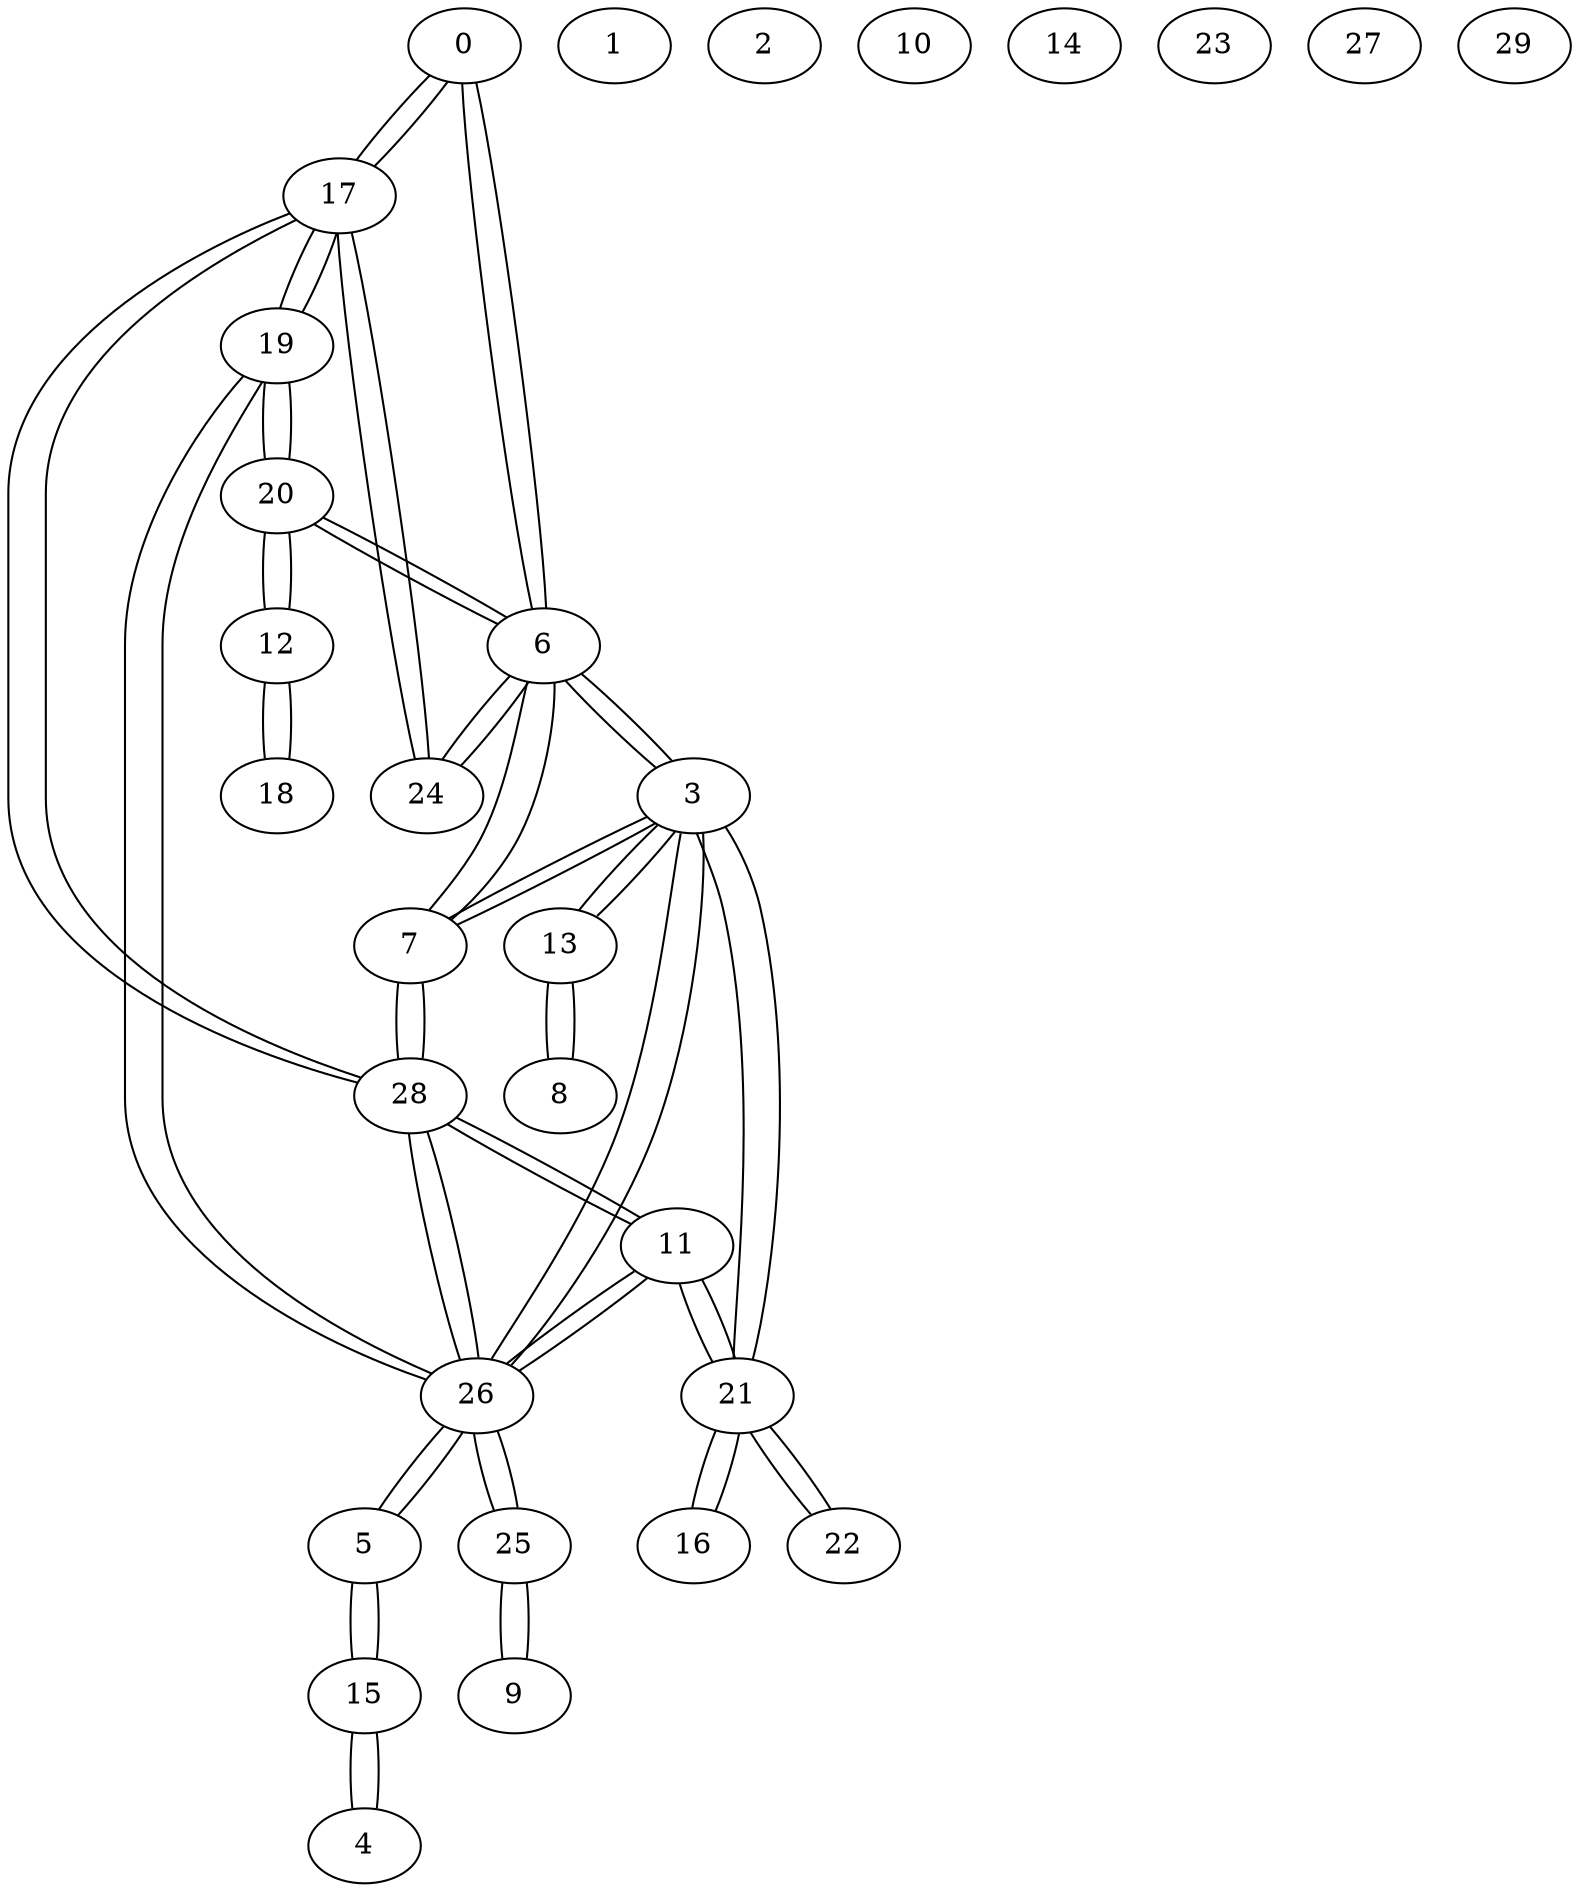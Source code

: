 graph {
0 -- 17 [ distancia=8 ]
0 -- 6 [ distancia=7 ]
1;
2;
3 -- 7 [ distancia=14 ]
3 -- 21 [ distancia=14 ]
3 -- 6 [ distancia=5 ]
3 -- 26 [ distancia=15 ]
3 -- 13 [ distancia=11 ]
4 -- 15 [ distancia=2 ]
5 -- 26 [ distancia=8 ]
5 -- 15 [ distancia=11 ]
6 -- 20 [ distancia=5 ]
6 -- 7 [ distancia=13 ]
6 -- 3 [ distancia=5 ]
6 -- 0 [ distancia=7 ]
6 -- 24 [ distancia=11 ]
7 -- 3 [ distancia=14 ]
7 -- 6 [ distancia=13 ]
7 -- 28 [ distancia=10 ]
8 -- 13 [ distancia=6 ]
9 -- 25 [ distancia=15 ]
10;
11 -- 28 [ distancia=2 ]
11 -- 21 [ distancia=12 ]
11 -- 26 [ distancia=1 ]
12 -- 18 [ distancia=4 ]
12 -- 20 [ distancia=10 ]
13 -- 8 [ distancia=6 ]
13 -- 3 [ distancia=11 ]
14;
15 -- 4 [ distancia=2 ]
15 -- 5 [ distancia=11 ]
16 -- 21 [ distancia=13 ]
17 -- 28 [ distancia=15 ]
17 -- 0 [ distancia=8 ]
17 -- 24 [ distancia=12 ]
17 -- 19 [ distancia=5 ]
18 -- 12 [ distancia=4 ]
19 -- 26 [ distancia=6 ]
19 -- 20 [ distancia=12 ]
19 -- 17 [ distancia=5 ]
20 -- 6 [ distancia=5 ]
20 -- 12 [ distancia=10 ]
20 -- 19 [ distancia=12 ]
21 -- 16 [ distancia=13 ]
21 -- 11 [ distancia=12 ]
21 -- 3 [ distancia=14 ]
21 -- 22 [ distancia=5 ]
22 -- 21 [ distancia=5 ]
23;
24 -- 17 [ distancia=12 ]
24 -- 6 [ distancia=11 ]
25 -- 9 [ distancia=15 ]
25 -- 26 [ distancia=7 ]
26 -- 25 [ distancia=7 ]
26 -- 5 [ distancia=8 ]
26 -- 19 [ distancia=6 ]
26 -- 28 [ distancia=6 ]
26 -- 3 [ distancia=15 ]
26 -- 11 [ distancia=1 ]
27;
28 -- 17 [ distancia=15 ]
28 -- 11 [ distancia=2 ]
28 -- 26 [ distancia=6 ]
28 -- 7 [ distancia=10 ]
29;
}
